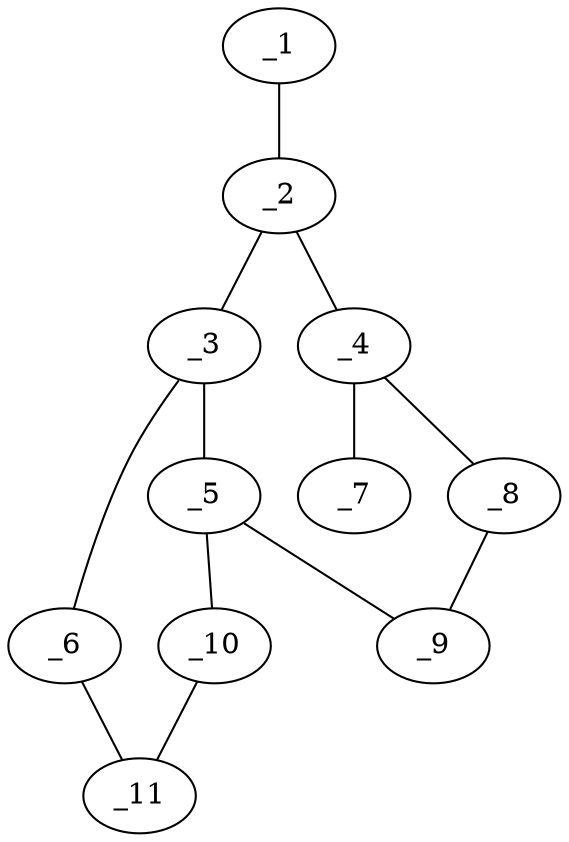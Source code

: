 graph molid70896 {
	_1	 [charge=0,
		chem=4,
		symbol="N  ",
		x="3.732",
		y="1.5"];
	_2	 [charge=0,
		chem=1,
		symbol="C  ",
		x="3.7321",
		y="0.5"];
	_1 -- _2	 [valence=1];
	_3	 [charge=0,
		chem=1,
		symbol="C  ",
		x="4.5981",
		y=0];
	_2 -- _3	 [valence=2];
	_4	 [charge=0,
		chem=4,
		symbol="N  ",
		x="2.866",
		y=0];
	_2 -- _4	 [valence=1];
	_5	 [charge=0,
		chem=1,
		symbol="C  ",
		x="4.5981",
		y="-1"];
	_3 -- _5	 [valence=1];
	_6	 [charge=0,
		chem=4,
		symbol="N  ",
		x="5.5491",
		y="0.309"];
	_3 -- _6	 [valence=1];
	_7	 [charge=0,
		chem=1,
		symbol="C  ",
		x=2,
		y="0.5"];
	_4 -- _7	 [valence=1];
	_8	 [charge=0,
		chem=1,
		symbol="C  ",
		x="2.866",
		y="-1"];
	_4 -- _8	 [valence=1];
	_9	 [charge=0,
		chem=4,
		symbol="N  ",
		x="3.7321",
		y="-1.5"];
	_5 -- _9	 [valence=1];
	_10	 [charge=0,
		chem=4,
		symbol="N  ",
		x="5.5491",
		y="-1.309"];
	_5 -- _10	 [valence=2];
	_11	 [charge=0,
		chem=1,
		symbol="C  ",
		x="6.1369",
		y="-0.5"];
	_6 -- _11	 [valence=2];
	_8 -- _9	 [valence=2];
	_10 -- _11	 [valence=1];
}

